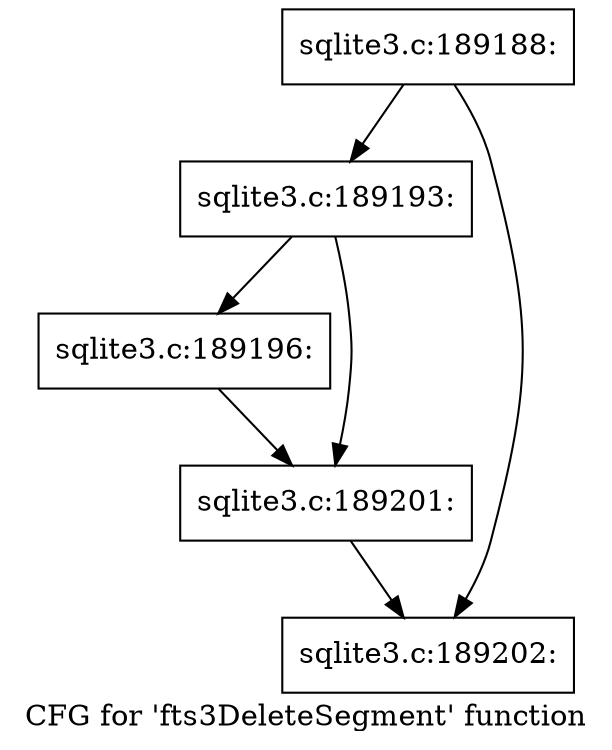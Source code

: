 digraph "CFG for 'fts3DeleteSegment' function" {
	label="CFG for 'fts3DeleteSegment' function";

	Node0x55c0fb0ae300 [shape=record,label="{sqlite3.c:189188:}"];
	Node0x55c0fb0ae300 -> Node0x55c0fb0b52b0;
	Node0x55c0fb0ae300 -> Node0x55c0fb0b5d20;
	Node0x55c0fb0b52b0 [shape=record,label="{sqlite3.c:189193:}"];
	Node0x55c0fb0b52b0 -> Node0x55c0fb0b6750;
	Node0x55c0fb0b52b0 -> Node0x55c0fb0b67a0;
	Node0x55c0fb0b6750 [shape=record,label="{sqlite3.c:189196:}"];
	Node0x55c0fb0b6750 -> Node0x55c0fb0b67a0;
	Node0x55c0fb0b67a0 [shape=record,label="{sqlite3.c:189201:}"];
	Node0x55c0fb0b67a0 -> Node0x55c0fb0b5d20;
	Node0x55c0fb0b5d20 [shape=record,label="{sqlite3.c:189202:}"];
}
